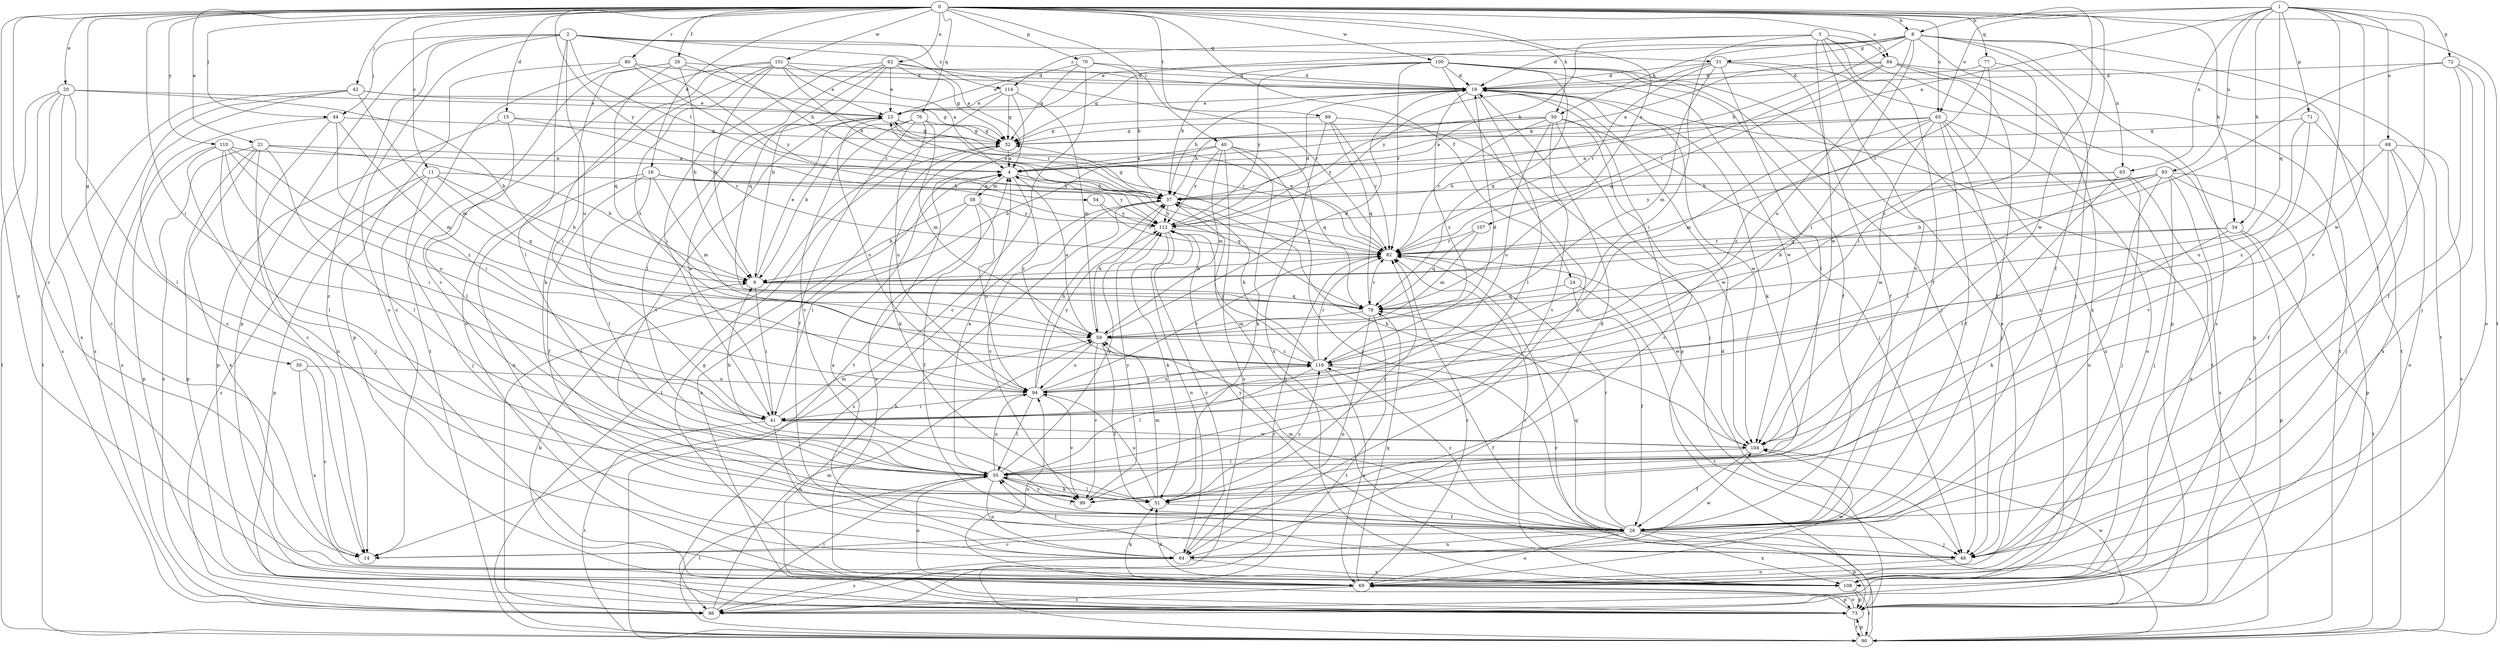 strict digraph  {
0;
1;
2;
3;
4;
8;
9;
11;
14;
15;
16;
19;
20;
21;
23;
24;
26;
28;
30;
31;
32;
34;
37;
40;
41;
42;
44;
46;
50;
51;
54;
55;
58;
59;
62;
63;
64;
65;
68;
69;
70;
71;
72;
73;
76;
77;
78;
80;
82;
84;
86;
89;
90;
93;
94;
99;
100;
101;
104;
107;
108;
110;
112;
114;
116;
0 -> 8  [label=b];
0 -> 11  [label=c];
0 -> 14  [label=c];
0 -> 15  [label=d];
0 -> 16  [label=d];
0 -> 20  [label=e];
0 -> 21  [label=e];
0 -> 24  [label=f];
0 -> 26  [label=f];
0 -> 28  [label=f];
0 -> 30  [label=g];
0 -> 34  [label=h];
0 -> 40  [label=i];
0 -> 41  [label=i];
0 -> 42  [label=j];
0 -> 44  [label=j];
0 -> 50  [label=k];
0 -> 62  [label=n];
0 -> 65  [label=o];
0 -> 70  [label=p];
0 -> 76  [label=q];
0 -> 77  [label=q];
0 -> 80  [label=r];
0 -> 84  [label=s];
0 -> 89  [label=t];
0 -> 90  [label=t];
0 -> 100  [label=w];
0 -> 101  [label=w];
0 -> 104  [label=w];
0 -> 107  [label=x];
0 -> 108  [label=x];
0 -> 110  [label=y];
0 -> 112  [label=y];
1 -> 4  [label=a];
1 -> 8  [label=b];
1 -> 28  [label=f];
1 -> 34  [label=h];
1 -> 63  [label=n];
1 -> 65  [label=o];
1 -> 68  [label=o];
1 -> 71  [label=p];
1 -> 72  [label=p];
1 -> 78  [label=q];
1 -> 93  [label=u];
1 -> 99  [label=v];
1 -> 104  [label=w];
2 -> 4  [label=a];
2 -> 14  [label=c];
2 -> 31  [label=g];
2 -> 37  [label=h];
2 -> 44  [label=j];
2 -> 54  [label=l];
2 -> 55  [label=l];
2 -> 69  [label=o];
2 -> 73  [label=p];
2 -> 94  [label=u];
2 -> 114  [label=z];
3 -> 28  [label=f];
3 -> 37  [label=h];
3 -> 41  [label=i];
3 -> 73  [label=p];
3 -> 84  [label=s];
3 -> 99  [label=v];
3 -> 104  [label=w];
3 -> 108  [label=x];
3 -> 114  [label=z];
4 -> 37  [label=h];
4 -> 58  [label=m];
4 -> 78  [label=q];
4 -> 116  [label=z];
8 -> 19  [label=d];
8 -> 23  [label=e];
8 -> 31  [label=g];
8 -> 37  [label=h];
8 -> 41  [label=i];
8 -> 46  [label=j];
8 -> 50  [label=k];
8 -> 63  [label=n];
8 -> 86  [label=s];
8 -> 90  [label=t];
8 -> 94  [label=u];
8 -> 108  [label=x];
9 -> 23  [label=e];
9 -> 41  [label=i];
9 -> 78  [label=q];
11 -> 9  [label=b];
11 -> 37  [label=h];
11 -> 46  [label=j];
11 -> 73  [label=p];
11 -> 78  [label=q];
11 -> 86  [label=s];
15 -> 32  [label=g];
15 -> 55  [label=l];
15 -> 73  [label=p];
15 -> 82  [label=r];
16 -> 28  [label=f];
16 -> 37  [label=h];
16 -> 55  [label=l];
16 -> 59  [label=m];
16 -> 64  [label=n];
16 -> 112  [label=y];
19 -> 23  [label=e];
19 -> 37  [label=h];
19 -> 51  [label=k];
19 -> 55  [label=l];
19 -> 73  [label=p];
19 -> 90  [label=t];
19 -> 104  [label=w];
19 -> 116  [label=z];
20 -> 9  [label=b];
20 -> 14  [label=c];
20 -> 23  [label=e];
20 -> 55  [label=l];
20 -> 86  [label=s];
20 -> 90  [label=t];
20 -> 108  [label=x];
21 -> 4  [label=a];
21 -> 9  [label=b];
21 -> 46  [label=j];
21 -> 55  [label=l];
21 -> 73  [label=p];
21 -> 86  [label=s];
21 -> 108  [label=x];
23 -> 32  [label=g];
23 -> 82  [label=r];
23 -> 94  [label=u];
23 -> 99  [label=v];
24 -> 28  [label=f];
24 -> 78  [label=q];
24 -> 90  [label=t];
26 -> 9  [label=b];
26 -> 19  [label=d];
26 -> 41  [label=i];
26 -> 78  [label=q];
26 -> 82  [label=r];
26 -> 90  [label=t];
28 -> 14  [label=c];
28 -> 46  [label=j];
28 -> 55  [label=l];
28 -> 59  [label=m];
28 -> 64  [label=n];
28 -> 69  [label=o];
28 -> 73  [label=p];
28 -> 78  [label=q];
28 -> 82  [label=r];
28 -> 108  [label=x];
28 -> 116  [label=z];
30 -> 14  [label=c];
30 -> 94  [label=u];
30 -> 108  [label=x];
31 -> 19  [label=d];
31 -> 28  [label=f];
31 -> 55  [label=l];
31 -> 59  [label=m];
31 -> 82  [label=r];
31 -> 90  [label=t];
31 -> 112  [label=y];
32 -> 4  [label=a];
32 -> 51  [label=k];
32 -> 90  [label=t];
34 -> 9  [label=b];
34 -> 51  [label=k];
34 -> 73  [label=p];
34 -> 82  [label=r];
34 -> 90  [label=t];
37 -> 23  [label=e];
37 -> 32  [label=g];
37 -> 86  [label=s];
37 -> 99  [label=v];
37 -> 112  [label=y];
40 -> 4  [label=a];
40 -> 9  [label=b];
40 -> 46  [label=j];
40 -> 51  [label=k];
40 -> 59  [label=m];
40 -> 78  [label=q];
40 -> 86  [label=s];
40 -> 112  [label=y];
41 -> 23  [label=e];
41 -> 59  [label=m];
41 -> 64  [label=n];
41 -> 90  [label=t];
41 -> 104  [label=w];
42 -> 14  [label=c];
42 -> 23  [label=e];
42 -> 32  [label=g];
42 -> 59  [label=m];
42 -> 86  [label=s];
42 -> 90  [label=t];
44 -> 14  [label=c];
44 -> 32  [label=g];
44 -> 41  [label=i];
44 -> 59  [label=m];
44 -> 86  [label=s];
46 -> 37  [label=h];
46 -> 69  [label=o];
46 -> 112  [label=y];
50 -> 14  [label=c];
50 -> 32  [label=g];
50 -> 37  [label=h];
50 -> 46  [label=j];
50 -> 82  [label=r];
50 -> 94  [label=u];
50 -> 99  [label=v];
50 -> 104  [label=w];
50 -> 112  [label=y];
51 -> 28  [label=f];
51 -> 55  [label=l];
51 -> 59  [label=m];
51 -> 82  [label=r];
51 -> 94  [label=u];
51 -> 116  [label=z];
54 -> 82  [label=r];
54 -> 112  [label=y];
55 -> 4  [label=a];
55 -> 51  [label=k];
55 -> 64  [label=n];
55 -> 69  [label=o];
55 -> 94  [label=u];
55 -> 99  [label=v];
55 -> 112  [label=y];
58 -> 4  [label=a];
58 -> 9  [label=b];
58 -> 28  [label=f];
58 -> 41  [label=i];
58 -> 94  [label=u];
58 -> 112  [label=y];
59 -> 4  [label=a];
59 -> 19  [label=d];
59 -> 28  [label=f];
59 -> 37  [label=h];
59 -> 94  [label=u];
59 -> 99  [label=v];
59 -> 116  [label=z];
62 -> 9  [label=b];
62 -> 19  [label=d];
62 -> 23  [label=e];
62 -> 32  [label=g];
62 -> 41  [label=i];
62 -> 55  [label=l];
62 -> 78  [label=q];
62 -> 82  [label=r];
63 -> 37  [label=h];
63 -> 46  [label=j];
63 -> 55  [label=l];
63 -> 78  [label=q];
63 -> 108  [label=x];
64 -> 4  [label=a];
64 -> 19  [label=d];
64 -> 55  [label=l];
64 -> 86  [label=s];
64 -> 104  [label=w];
64 -> 108  [label=x];
64 -> 112  [label=y];
65 -> 4  [label=a];
65 -> 28  [label=f];
65 -> 32  [label=g];
65 -> 46  [label=j];
65 -> 59  [label=m];
65 -> 69  [label=o];
65 -> 104  [label=w];
65 -> 108  [label=x];
65 -> 116  [label=z];
68 -> 4  [label=a];
68 -> 28  [label=f];
68 -> 46  [label=j];
68 -> 69  [label=o];
68 -> 86  [label=s];
68 -> 116  [label=z];
69 -> 4  [label=a];
69 -> 32  [label=g];
69 -> 51  [label=k];
69 -> 73  [label=p];
69 -> 78  [label=q];
69 -> 82  [label=r];
69 -> 86  [label=s];
69 -> 94  [label=u];
69 -> 104  [label=w];
70 -> 14  [label=c];
70 -> 19  [label=d];
70 -> 23  [label=e];
70 -> 32  [label=g];
70 -> 37  [label=h];
71 -> 32  [label=g];
71 -> 94  [label=u];
71 -> 99  [label=v];
71 -> 108  [label=x];
72 -> 19  [label=d];
72 -> 28  [label=f];
72 -> 46  [label=j];
72 -> 69  [label=o];
72 -> 82  [label=r];
73 -> 4  [label=a];
73 -> 9  [label=b];
73 -> 19  [label=d];
73 -> 37  [label=h];
73 -> 69  [label=o];
73 -> 90  [label=t];
73 -> 104  [label=w];
76 -> 9  [label=b];
76 -> 28  [label=f];
76 -> 32  [label=g];
76 -> 59  [label=m];
76 -> 94  [label=u];
76 -> 99  [label=v];
77 -> 19  [label=d];
77 -> 41  [label=i];
77 -> 82  [label=r];
77 -> 116  [label=z];
78 -> 59  [label=m];
78 -> 64  [label=n];
78 -> 82  [label=r];
78 -> 90  [label=t];
80 -> 14  [label=c];
80 -> 19  [label=d];
80 -> 73  [label=p];
80 -> 82  [label=r];
80 -> 112  [label=y];
82 -> 9  [label=b];
82 -> 23  [label=e];
82 -> 104  [label=w];
84 -> 4  [label=a];
84 -> 19  [label=d];
84 -> 28  [label=f];
84 -> 73  [label=p];
84 -> 78  [label=q];
84 -> 82  [label=r];
84 -> 90  [label=t];
86 -> 55  [label=l];
86 -> 59  [label=m];
86 -> 82  [label=r];
89 -> 32  [label=g];
89 -> 46  [label=j];
89 -> 78  [label=q];
89 -> 82  [label=r];
89 -> 108  [label=x];
90 -> 55  [label=l];
90 -> 73  [label=p];
90 -> 82  [label=r];
93 -> 9  [label=b];
93 -> 37  [label=h];
93 -> 41  [label=i];
93 -> 46  [label=j];
93 -> 64  [label=n];
93 -> 73  [label=p];
93 -> 86  [label=s];
93 -> 108  [label=x];
93 -> 112  [label=y];
94 -> 37  [label=h];
94 -> 41  [label=i];
94 -> 55  [label=l];
94 -> 82  [label=r];
94 -> 99  [label=v];
94 -> 112  [label=y];
94 -> 116  [label=z];
99 -> 112  [label=y];
100 -> 19  [label=d];
100 -> 28  [label=f];
100 -> 32  [label=g];
100 -> 37  [label=h];
100 -> 46  [label=j];
100 -> 64  [label=n];
100 -> 69  [label=o];
100 -> 78  [label=q];
100 -> 82  [label=r];
100 -> 104  [label=w];
100 -> 112  [label=y];
101 -> 4  [label=a];
101 -> 9  [label=b];
101 -> 19  [label=d];
101 -> 23  [label=e];
101 -> 37  [label=h];
101 -> 51  [label=k];
101 -> 69  [label=o];
101 -> 99  [label=v];
101 -> 116  [label=z];
104 -> 9  [label=b];
104 -> 28  [label=f];
104 -> 37  [label=h];
104 -> 55  [label=l];
107 -> 59  [label=m];
107 -> 78  [label=q];
107 -> 82  [label=r];
108 -> 51  [label=k];
108 -> 73  [label=p];
108 -> 82  [label=r];
108 -> 90  [label=t];
110 -> 4  [label=a];
110 -> 41  [label=i];
110 -> 55  [label=l];
110 -> 64  [label=n];
110 -> 73  [label=p];
110 -> 94  [label=u];
110 -> 116  [label=z];
112 -> 19  [label=d];
112 -> 51  [label=k];
112 -> 64  [label=n];
112 -> 82  [label=r];
114 -> 23  [label=e];
114 -> 32  [label=g];
114 -> 59  [label=m];
114 -> 86  [label=s];
114 -> 90  [label=t];
116 -> 19  [label=d];
116 -> 28  [label=f];
116 -> 37  [label=h];
116 -> 55  [label=l];
116 -> 69  [label=o];
116 -> 82  [label=r];
116 -> 94  [label=u];
116 -> 112  [label=y];
}
